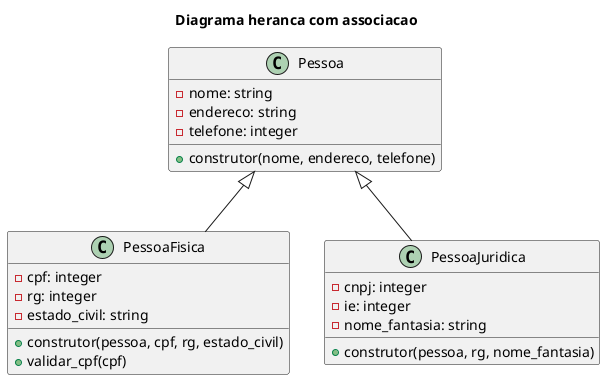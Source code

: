 @startuml heranca_associacao

title Diagrama heranca com associacao

class Pessoa{
    -nome: string
    -endereco: string 
    -telefone: integer
    +construtor(nome, endereco, telefone)

}

class PessoaFisica{
    -cpf: integer 
    -rg: integer
    -estado_civil: string 
    +construtor(pessoa, cpf, rg, estado_civil)
    +validar_cpf(cpf)
    
}

class PessoaJuridica{
    -cnpj: integer 
    -ie: integer
    -nome_fantasia: string 
    +construtor(pessoa, rg, nome_fantasia)
}

Pessoa <|-- PessoaFisica
Pessoa <|-- PessoaJuridica